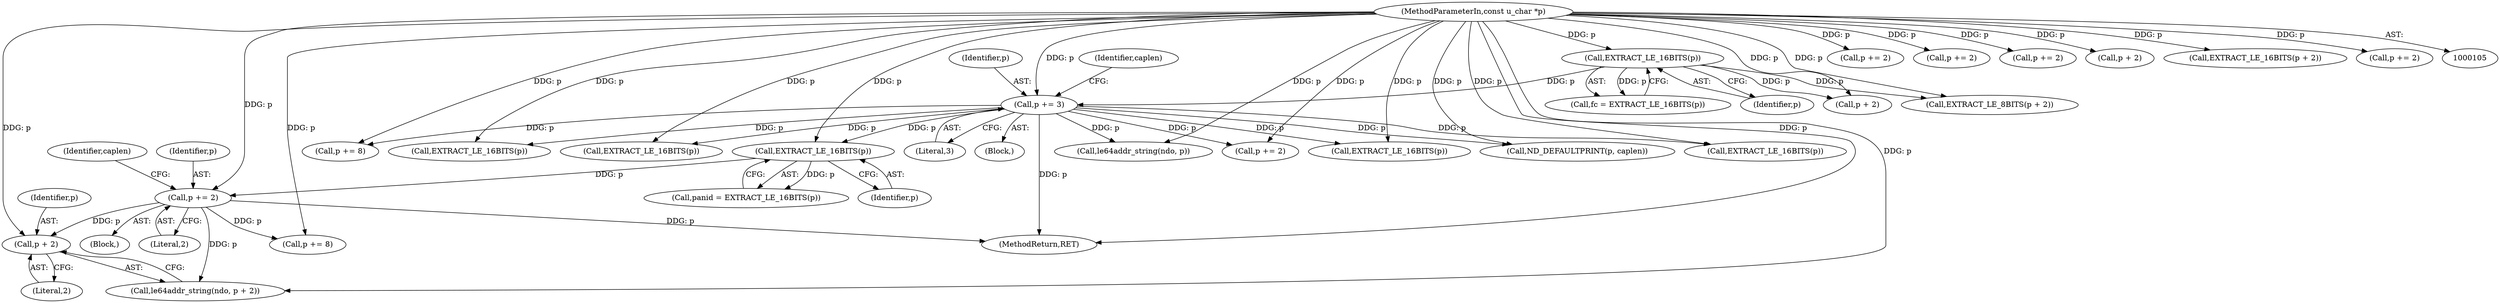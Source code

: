 digraph "1_tcpdump_a7e5f58f402e6919ec444a57946bade7dfd6b184@del" {
"1000318" [label="(Call,p + 2)"];
"1000285" [label="(Call,p += 2)"];
"1000283" [label="(Call,EXTRACT_LE_16BITS(p))"];
"1000147" [label="(Call,p += 3)"];
"1000108" [label="(MethodParameterIn,const u_char *p)"];
"1000139" [label="(Call,EXTRACT_LE_16BITS(p))"];
"1000149" [label="(Literal,3)"];
"1000259" [label="(Call,p += 2)"];
"1000109" [label="(Block,)"];
"1000417" [label="(Call,EXTRACT_LE_16BITS(p))"];
"1000449" [label="(Call,EXTRACT_LE_16BITS(p))"];
"1000321" [label="(Call,p += 8)"];
"1000419" [label="(Call,p += 2)"];
"1000284" [label="(Identifier,p)"];
"1000283" [label="(Call,EXTRACT_LE_16BITS(p))"];
"1000175" [label="(Block,)"];
"1000319" [label="(Identifier,p)"];
"1000384" [label="(Call,EXTRACT_LE_16BITS(p))"];
"1000144" [label="(Call,p + 2)"];
"1000140" [label="(Identifier,p)"];
"1000151" [label="(Identifier,caplen)"];
"1000108" [label="(MethodParameterIn,const u_char *p)"];
"1000147" [label="(Call,p += 3)"];
"1000316" [label="(Call,le64addr_string(ndo, p + 2))"];
"1000137" [label="(Call,fc = EXTRACT_LE_16BITS(p))"];
"1000318" [label="(Call,p + 2)"];
"1000485" [label="(Call,p += 8)"];
"1000285" [label="(Call,p += 2)"];
"1000386" [label="(Call,p += 2)"];
"1000320" [label="(Literal,2)"];
"1000286" [label="(Identifier,p)"];
"1000224" [label="(Call,p += 2)"];
"1000256" [label="(Call,p + 2)"];
"1000287" [label="(Literal,2)"];
"1000139" [label="(Call,EXTRACT_LE_16BITS(p))"];
"1000255" [label="(Call,EXTRACT_LE_16BITS(p + 2))"];
"1000148" [label="(Identifier,p)"];
"1000222" [label="(Call,EXTRACT_LE_16BITS(p))"];
"1000451" [label="(Call,p += 2)"];
"1000482" [label="(Call,le64addr_string(ndo, p))"];
"1000505" [label="(MethodReturn,RET)"];
"1000281" [label="(Call,panid = EXTRACT_LE_16BITS(p))"];
"1000143" [label="(Call,EXTRACT_LE_8BITS(p + 2))"];
"1000289" [label="(Identifier,caplen)"];
"1000500" [label="(Call,ND_DEFAULTPRINT(p, caplen))"];
"1000318" -> "1000316"  [label="AST: "];
"1000318" -> "1000320"  [label="CFG: "];
"1000319" -> "1000318"  [label="AST: "];
"1000320" -> "1000318"  [label="AST: "];
"1000316" -> "1000318"  [label="CFG: "];
"1000285" -> "1000318"  [label="DDG: p"];
"1000108" -> "1000318"  [label="DDG: p"];
"1000285" -> "1000175"  [label="AST: "];
"1000285" -> "1000287"  [label="CFG: "];
"1000286" -> "1000285"  [label="AST: "];
"1000287" -> "1000285"  [label="AST: "];
"1000289" -> "1000285"  [label="CFG: "];
"1000285" -> "1000505"  [label="DDG: p"];
"1000283" -> "1000285"  [label="DDG: p"];
"1000108" -> "1000285"  [label="DDG: p"];
"1000285" -> "1000316"  [label="DDG: p"];
"1000285" -> "1000321"  [label="DDG: p"];
"1000283" -> "1000281"  [label="AST: "];
"1000283" -> "1000284"  [label="CFG: "];
"1000284" -> "1000283"  [label="AST: "];
"1000281" -> "1000283"  [label="CFG: "];
"1000283" -> "1000281"  [label="DDG: p"];
"1000147" -> "1000283"  [label="DDG: p"];
"1000108" -> "1000283"  [label="DDG: p"];
"1000147" -> "1000109"  [label="AST: "];
"1000147" -> "1000149"  [label="CFG: "];
"1000148" -> "1000147"  [label="AST: "];
"1000149" -> "1000147"  [label="AST: "];
"1000151" -> "1000147"  [label="CFG: "];
"1000147" -> "1000505"  [label="DDG: p"];
"1000108" -> "1000147"  [label="DDG: p"];
"1000139" -> "1000147"  [label="DDG: p"];
"1000147" -> "1000222"  [label="DDG: p"];
"1000147" -> "1000384"  [label="DDG: p"];
"1000147" -> "1000417"  [label="DDG: p"];
"1000147" -> "1000419"  [label="DDG: p"];
"1000147" -> "1000449"  [label="DDG: p"];
"1000147" -> "1000482"  [label="DDG: p"];
"1000147" -> "1000485"  [label="DDG: p"];
"1000147" -> "1000500"  [label="DDG: p"];
"1000108" -> "1000105"  [label="AST: "];
"1000108" -> "1000505"  [label="DDG: p"];
"1000108" -> "1000139"  [label="DDG: p"];
"1000108" -> "1000143"  [label="DDG: p"];
"1000108" -> "1000144"  [label="DDG: p"];
"1000108" -> "1000222"  [label="DDG: p"];
"1000108" -> "1000224"  [label="DDG: p"];
"1000108" -> "1000255"  [label="DDG: p"];
"1000108" -> "1000256"  [label="DDG: p"];
"1000108" -> "1000259"  [label="DDG: p"];
"1000108" -> "1000316"  [label="DDG: p"];
"1000108" -> "1000321"  [label="DDG: p"];
"1000108" -> "1000384"  [label="DDG: p"];
"1000108" -> "1000386"  [label="DDG: p"];
"1000108" -> "1000417"  [label="DDG: p"];
"1000108" -> "1000419"  [label="DDG: p"];
"1000108" -> "1000449"  [label="DDG: p"];
"1000108" -> "1000451"  [label="DDG: p"];
"1000108" -> "1000482"  [label="DDG: p"];
"1000108" -> "1000485"  [label="DDG: p"];
"1000108" -> "1000500"  [label="DDG: p"];
"1000139" -> "1000137"  [label="AST: "];
"1000139" -> "1000140"  [label="CFG: "];
"1000140" -> "1000139"  [label="AST: "];
"1000137" -> "1000139"  [label="CFG: "];
"1000139" -> "1000137"  [label="DDG: p"];
"1000139" -> "1000143"  [label="DDG: p"];
"1000139" -> "1000144"  [label="DDG: p"];
}
